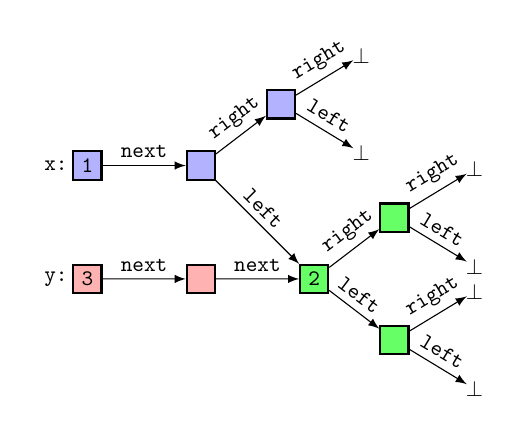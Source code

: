 \usetikzlibrary{calc,matrix,backgrounds,fit,shapes,arrows}
\begin{tikzpicture}[
  scale=0.8,
  transform shape,
]

  \tikzstyle{memnode}=[draw,rectangle,fill=lightgray,thick,minimum height=4.5mm, minimum width=4.5mm,inner sep=1mm,node distance=18mm,font=\tt]
  \tikzstyle{memnodeblue}=[draw,rectangle,fill=blue!30,thick,minimum height=4.5mm, minimum width=4.5mm,inner sep=1mm,node distance=18mm,font=\tt]
  \tikzstyle{memnodepink}=[draw,rectangle,fill=red!30,thick,minimum height=4.5mm, minimum width=4.5mm,inner sep=1mm,node distance=18mm,font=\tt]
  \tikzstyle{memnodegreen}=[draw,rectangle,fill=green!60,thick,minimum height=4.5mm, minimum width=4.5mm,inner sep=1mm,node distance=18mm,font=\tt]

  \tikzstyle{nullnode}=[node distance=18mm,label=center:$\bot$]
  \tikzstyle{varnode}=[font=\tt]

  \tikzstyle{pointer}=[draw,->,>=latex]
  \tikzstyle{ptrlab}=[above,font=\tt]
  \tikzstyle{rightptr}=[label={[label distance=-1mm,font=\tt,rotate=37]90:right}]
  \tikzstyle{rightptr0}=[label={[label distance=-1mm,font=\tt,rotate=31]90:right}]
  \tikzstyle{leftptr}=[label={[label distance=-1mm,font=\tt,rotate=-37]90:left}]
  \tikzstyle{leftptr1}=[label={[label distance=-1mm,font=\tt,rotate=-45]90:left}]
  \tikzstyle{leftptr0}=[label={[label distance=-1mm,font=\tt,rotate=-31]90:left}]

  % nodes
  \node[memnodeblue] (x1) at (0mm,0mm) {1};
  \node[memnodeblue] (x2) [right of=x1] {};
  \node[memnodeblue] (x3) [above right of=x2,yshift=-3mm] {};
  \node[nullnode] (x3null1) [above right of=x3,yshift=-5mm] {};
  \node[nullnode] (x3null2) [below right of=x3,yshift=5mm] {};

  \node[memnodepink] (y1) [below of=x1] {3};
  \node[memnodepink] (y2) [right of=y1] {};

  \node[memnodegreen] (join) [right of=y2] {2};
  \node[memnodegreen] (j2) [above right of=join,yshift=-3mm] {};
  \node[memnodegreen] (j3) [below right of=join,yshift=3mm] {};
  \node[nullnode] (j2null1) [above right of=j2,yshift=-5mm] {};
  \node[nullnode] (j2null2) [below right of=j2,yshift=5mm] {};
  \node[nullnode] (j3null1) [above right of=j3,yshift=-5mm] {};
  \node[nullnode] (j3null2) [below right of=j3,yshift=5mm] {};

  \node[varnode,node distance=5mm] (x) [left of=x1] {x:};
  \node[varnode,node distance=5mm] (x) [left of=y1] {y:};

  % pointers
  \draw[pointer] (x1)    -- node[ptrlab]   {next} (x2);
  \draw[pointer] (x2)    -- node[rightptr] {}     (x3);
  \draw[pointer] (x3)    -- node[rightptr0]{}     (x3null1);
  \draw[pointer] (x3)    -- node[leftptr0] {}     (x3null2);
  \draw[pointer] (x2)    -- node[leftptr1] {}     (join);

  \draw[pointer] (y1)    -- node[ptrlab]   {next} (y2);
  \draw[pointer] (y2)    -- node[ptrlab]   {next} (join);

  \draw[pointer] (join) -- node[rightptr]  {}     (j2);
  \draw[pointer] (j2)   -- node[rightptr0] {}     (j2null1);
  \draw[pointer] (j2)   -- node[leftptr0]  {}     (j2null2);
  \draw[pointer] (join) -- node[leftptr]   {}     (j3);
  \draw[pointer] (j3)   -- node[rightptr0] {}     (j3null1);
  \draw[pointer] (j3)   -- node[leftptr0]  {}     (j3null2);

\end{tikzpicture}
